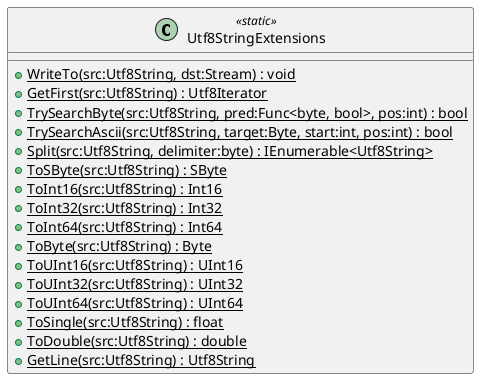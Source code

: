 @startuml
class Utf8StringExtensions <<static>> {
    + {static} WriteTo(src:Utf8String, dst:Stream) : void
    + {static} GetFirst(src:Utf8String) : Utf8Iterator
    + {static} TrySearchByte(src:Utf8String, pred:Func<byte, bool>, pos:int) : bool
    + {static} TrySearchAscii(src:Utf8String, target:Byte, start:int, pos:int) : bool
    + {static} Split(src:Utf8String, delimiter:byte) : IEnumerable<Utf8String>
    + {static} ToSByte(src:Utf8String) : SByte
    + {static} ToInt16(src:Utf8String) : Int16
    + {static} ToInt32(src:Utf8String) : Int32
    + {static} ToInt64(src:Utf8String) : Int64
    + {static} ToByte(src:Utf8String) : Byte
    + {static} ToUInt16(src:Utf8String) : UInt16
    + {static} ToUInt32(src:Utf8String) : UInt32
    + {static} ToUInt64(src:Utf8String) : UInt64
    + {static} ToSingle(src:Utf8String) : float
    + {static} ToDouble(src:Utf8String) : double
    + {static} GetLine(src:Utf8String) : Utf8String
}
@enduml
